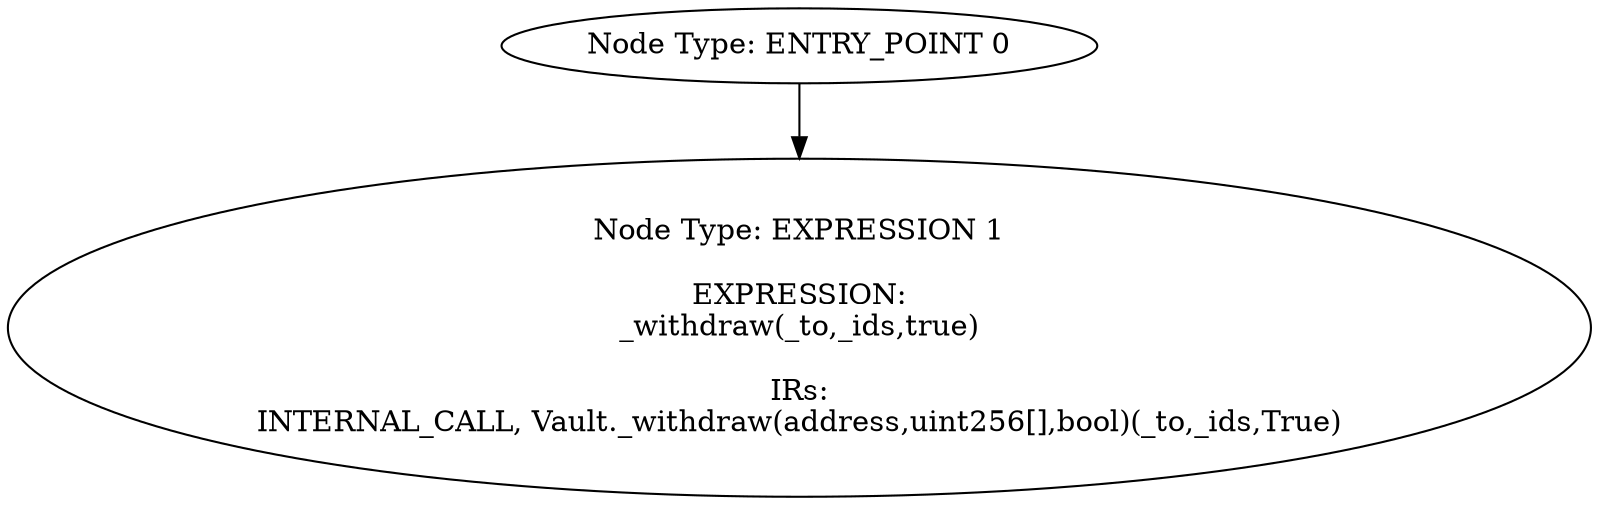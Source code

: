 digraph{
0[label="Node Type: ENTRY_POINT 0
"];
0->1;
1[label="Node Type: EXPRESSION 1

EXPRESSION:
_withdraw(_to,_ids,true)

IRs:
INTERNAL_CALL, Vault._withdraw(address,uint256[],bool)(_to,_ids,True)"];
}
